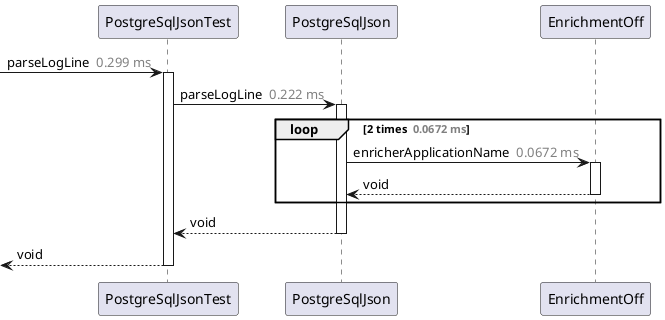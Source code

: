 @startuml

participant PostgreSqlJsonTest as "PostgreSqlJsonTest"
participant PostgreSqlJson as "PostgreSqlJson"
participant EnrichmentOff as "EnrichmentOff"
  [->PostgreSqlJsonTest: parseLogLine <color:gray> 0.299 ms</color>
  activate PostgreSqlJsonTest
    PostgreSqlJsonTest->PostgreSqlJson: parseLogLine <color:gray> 0.222 ms</color>
    activate PostgreSqlJson
      Loop 2 times <color:gray> 0.0672 ms</color>
        PostgreSqlJson->EnrichmentOff: enricherApplicationName <color:gray> 0.0672 ms</color>
        activate EnrichmentOff
        PostgreSqlJson<--EnrichmentOff: void
        deactivate EnrichmentOff
      End
    PostgreSqlJsonTest<--PostgreSqlJson: void
    deactivate PostgreSqlJson
  [<--PostgreSqlJsonTest: void
  deactivate PostgreSqlJsonTest
@enduml